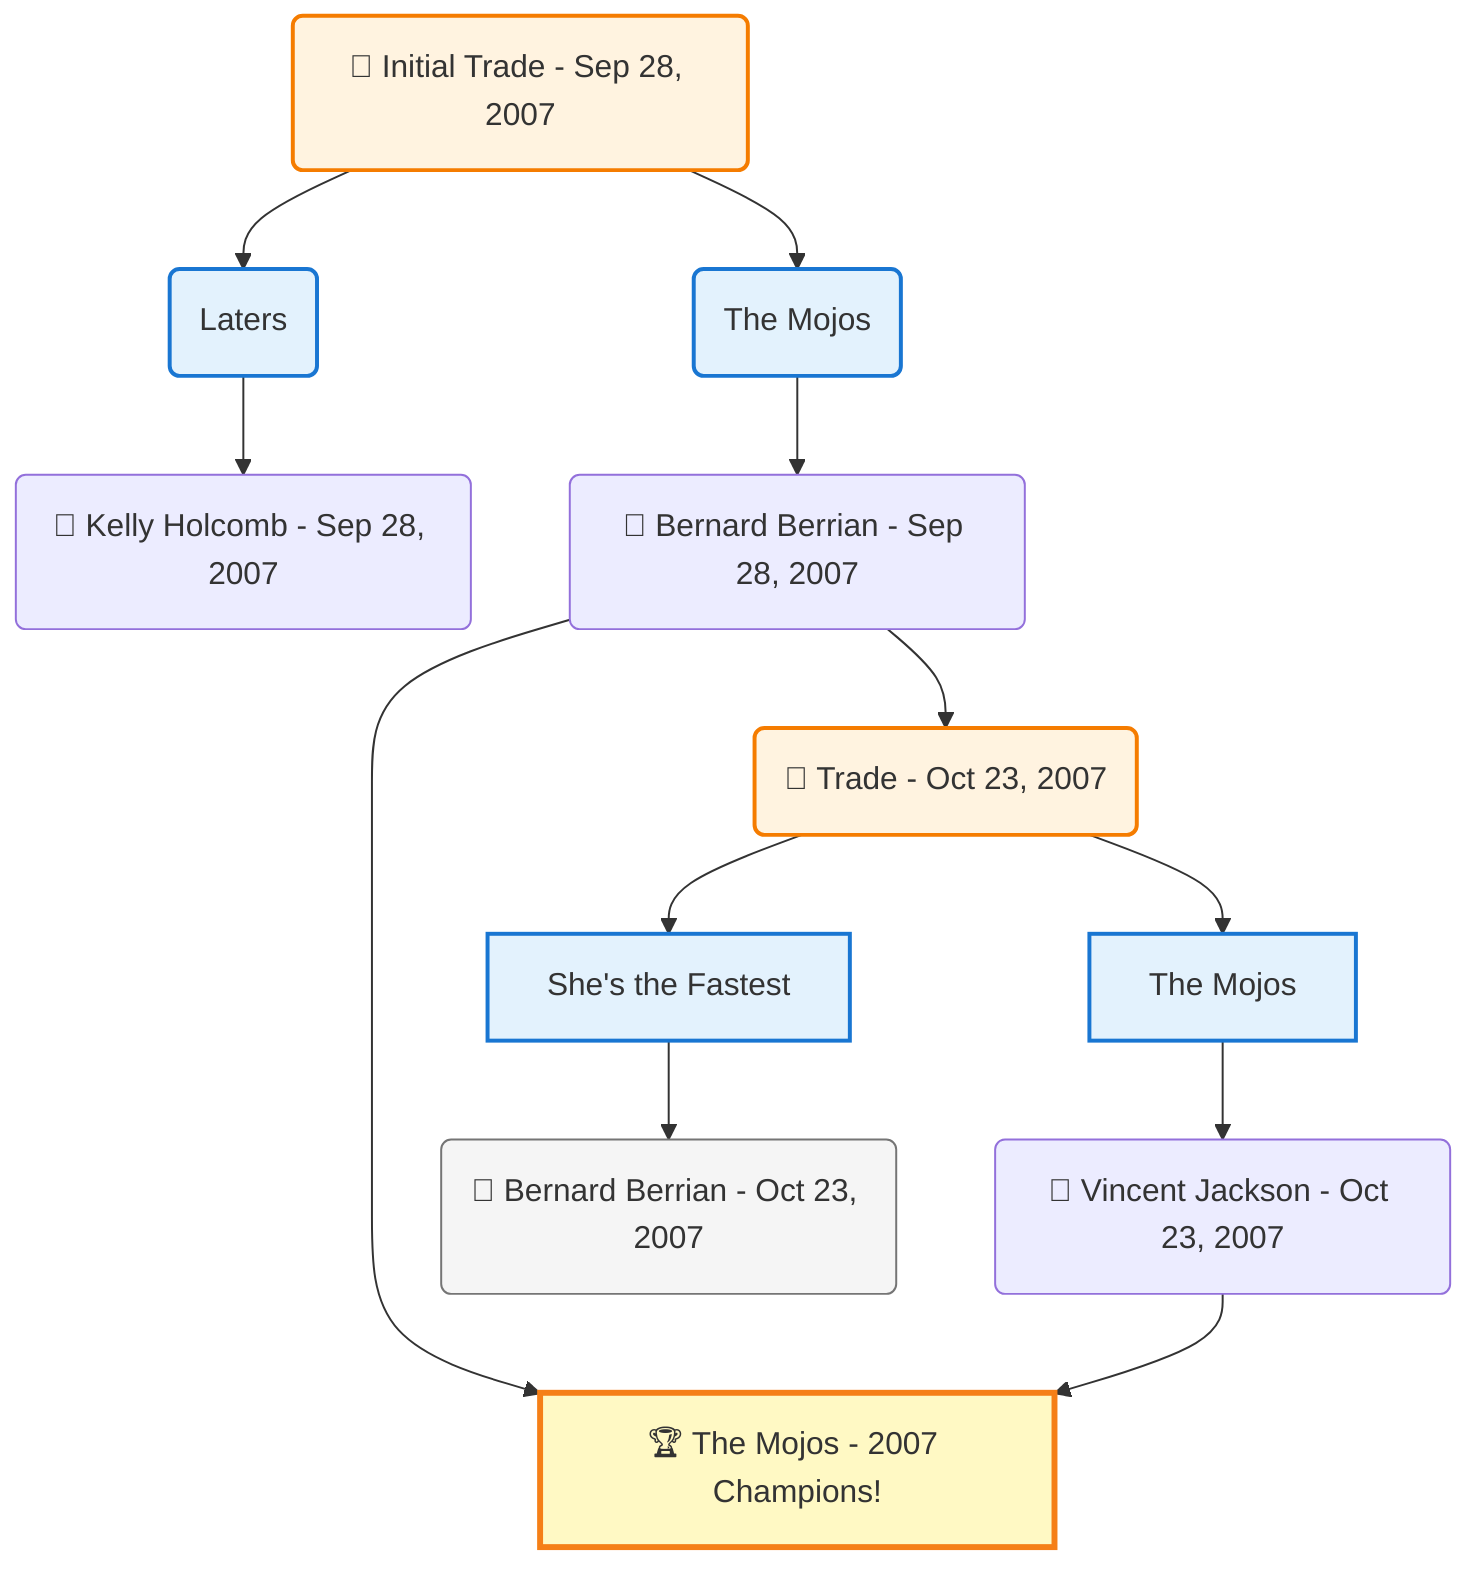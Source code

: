flowchart TD

    TRADE_MAIN("🔄 Initial Trade - Sep 28, 2007")
    TEAM_1("Laters")
    TEAM_2("The Mojos")
    NODE_114a1e3d-5335-4441-bcf4-cac09733f7ba("🔄 Kelly Holcomb - Sep 28, 2007")
    NODE_35baa7ce-9aa3-4732-9578-d2b95705066b("🔄 Bernard Berrian - Sep 28, 2007")
    CHAMP_bbe2d0ad-54cf-4c22-be82-b2a5f262a157_2007["🏆 The Mojos - 2007 Champions!"]
    TRADE_a5e6198a-985f-4b48-b7e9-f43ea25bff07_3("🔄 Trade - Oct 23, 2007")
    TEAM_4449259f-64af-44fd-9235-1facc0926234_4["She's the Fastest"]
    NODE_7ca92b04-2062-4145-a17d-9eef8e0fbbf3("🔄 Bernard Berrian - Oct 23, 2007")
    TEAM_bbe2d0ad-54cf-4c22-be82-b2a5f262a157_5["The Mojos"]
    NODE_f97a15b3-43e4-41e1-9706-cf33f061eedf("🔄 Vincent Jackson - Oct 23, 2007")

    TRADE_MAIN --> TEAM_1
    TRADE_MAIN --> TEAM_2
    TEAM_1 --> NODE_114a1e3d-5335-4441-bcf4-cac09733f7ba
    TEAM_2 --> NODE_35baa7ce-9aa3-4732-9578-d2b95705066b
    NODE_35baa7ce-9aa3-4732-9578-d2b95705066b --> CHAMP_bbe2d0ad-54cf-4c22-be82-b2a5f262a157_2007
    NODE_35baa7ce-9aa3-4732-9578-d2b95705066b --> TRADE_a5e6198a-985f-4b48-b7e9-f43ea25bff07_3
    TRADE_a5e6198a-985f-4b48-b7e9-f43ea25bff07_3 --> TEAM_4449259f-64af-44fd-9235-1facc0926234_4
    TEAM_4449259f-64af-44fd-9235-1facc0926234_4 --> NODE_7ca92b04-2062-4145-a17d-9eef8e0fbbf3
    TRADE_a5e6198a-985f-4b48-b7e9-f43ea25bff07_3 --> TEAM_bbe2d0ad-54cf-4c22-be82-b2a5f262a157_5
    TEAM_bbe2d0ad-54cf-4c22-be82-b2a5f262a157_5 --> NODE_f97a15b3-43e4-41e1-9706-cf33f061eedf
    NODE_f97a15b3-43e4-41e1-9706-cf33f061eedf --> CHAMP_bbe2d0ad-54cf-4c22-be82-b2a5f262a157_2007

    %% Node styling
    classDef teamNode fill:#e3f2fd,stroke:#1976d2,stroke-width:2px
    classDef tradeNode fill:#fff3e0,stroke:#f57c00,stroke-width:2px
    classDef playerNode fill:#f3e5f5,stroke:#7b1fa2,stroke-width:1px
    classDef nonRootPlayerNode fill:#f5f5f5,stroke:#757575,stroke-width:1px
    classDef endNode fill:#ffebee,stroke:#c62828,stroke-width:2px
    classDef waiverNode fill:#e8f5e8,stroke:#388e3c,stroke-width:2px
    classDef championshipNode fill:#fff9c4,stroke:#f57f17,stroke-width:3px

    class TEAM_1,TEAM_2,TEAM_4449259f-64af-44fd-9235-1facc0926234_4,TEAM_bbe2d0ad-54cf-4c22-be82-b2a5f262a157_5 teamNode
    class CHAMP_bbe2d0ad-54cf-4c22-be82-b2a5f262a157_2007 championshipNode
    class NODE_7ca92b04-2062-4145-a17d-9eef8e0fbbf3 nonRootPlayerNode
    class TRADE_MAIN,TRADE_a5e6198a-985f-4b48-b7e9-f43ea25bff07_3 tradeNode